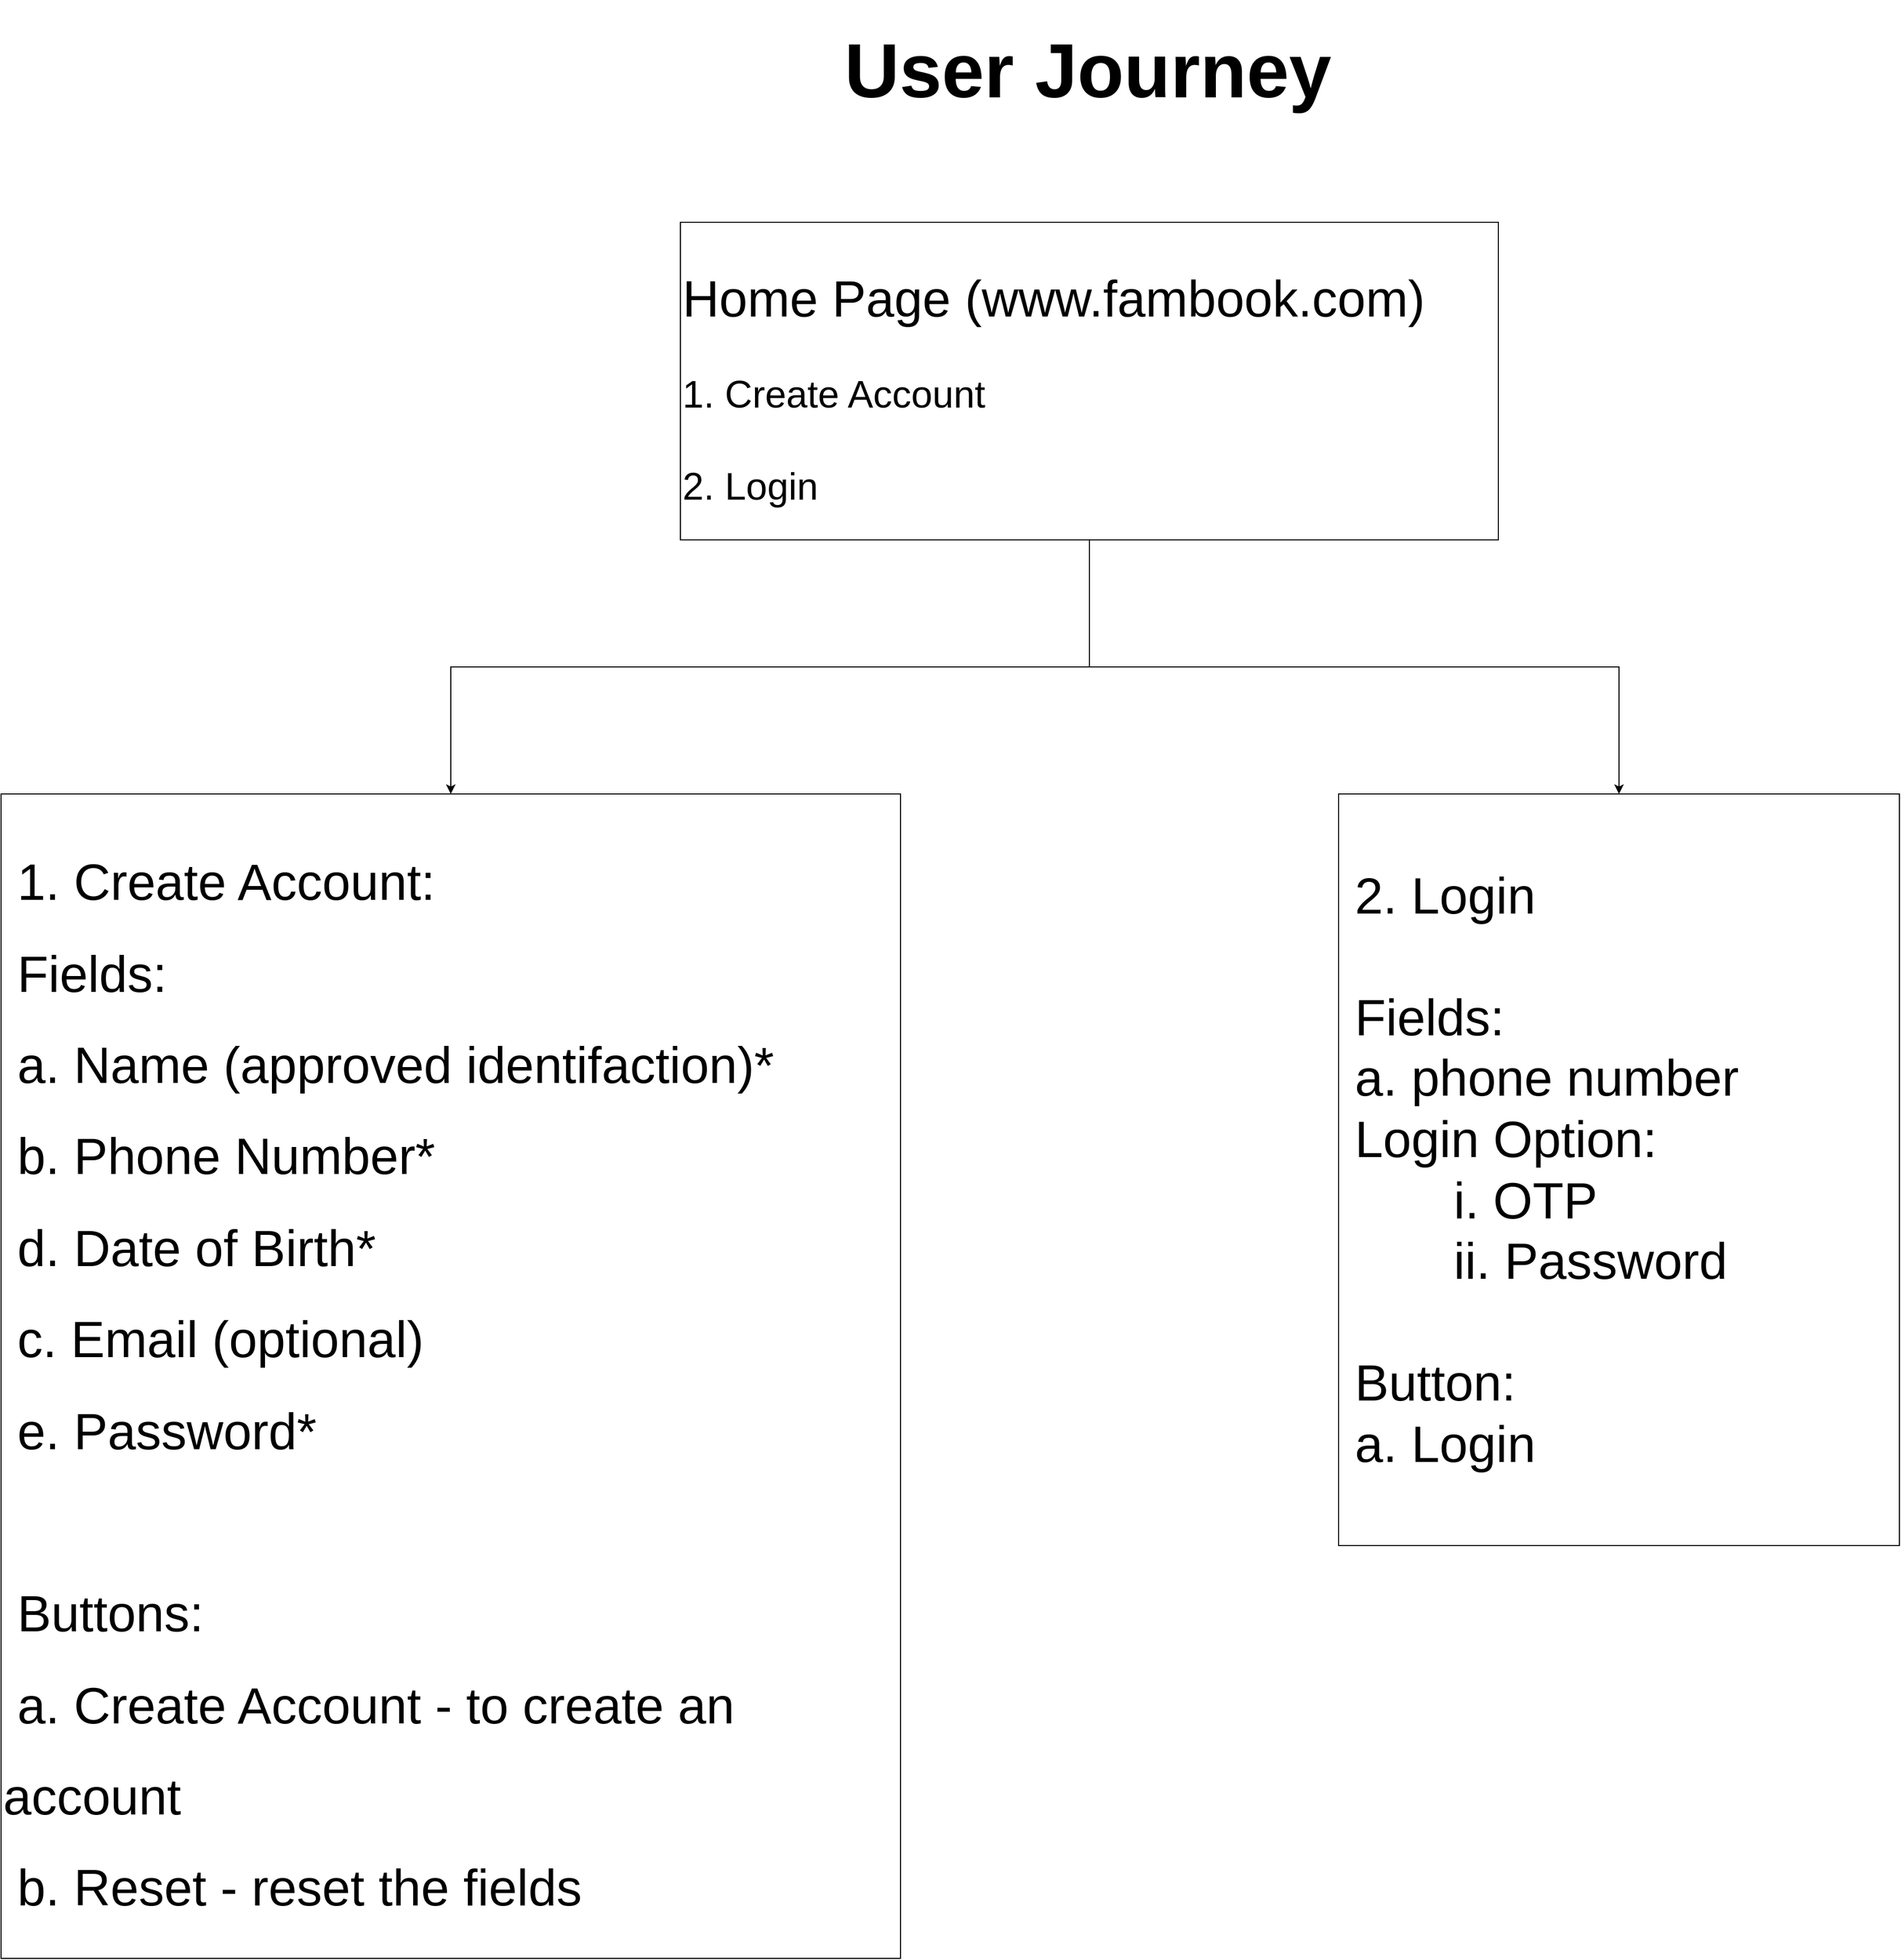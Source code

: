 <mxfile version="20.8.11" type="device" pages="3"><diagram id="A5MS5n2URlKEURcw9A19" name="User-Journey"><mxGraphModel dx="2049" dy="1137" grid="1" gridSize="10" guides="1" tooltips="1" connect="1" arrows="1" fold="1" page="1" pageScale="1" pageWidth="2336" pageHeight="1654" math="0" shadow="0"><root><mxCell id="0"/><mxCell id="1" parent="0"/><mxCell id="qGjxoe1bMvB70Hubw6pJ-1" value="&lt;h1&gt;&lt;font style=&quot;font-size: 72px;&quot;&gt;User Journey&lt;/font&gt;&lt;/h1&gt;" style="text;html=1;strokeColor=none;fillColor=none;spacing=5;spacingTop=-20;whiteSpace=wrap;overflow=hidden;rounded=0;fontSize=18;" parent="1" vertex="1"><mxGeometry x="932" y="20" width="472" height="110" as="geometry"/></mxCell><mxCell id="qGjxoe1bMvB70Hubw6pJ-4" value="" style="edgeStyle=orthogonalEdgeStyle;rounded=0;orthogonalLoop=1;jettySize=auto;html=1;fontSize=72;" parent="1" source="qGjxoe1bMvB70Hubw6pJ-2" target="qGjxoe1bMvB70Hubw6pJ-3" edge="1"><mxGeometry relative="1" as="geometry"/></mxCell><mxCell id="qGjxoe1bMvB70Hubw6pJ-6" style="edgeStyle=orthogonalEdgeStyle;rounded=0;orthogonalLoop=1;jettySize=auto;html=1;fontSize=36;" parent="1" source="qGjxoe1bMvB70Hubw6pJ-2" target="qGjxoe1bMvB70Hubw6pJ-5" edge="1"><mxGeometry relative="1" as="geometry"/></mxCell><mxCell id="qGjxoe1bMvB70Hubw6pJ-2" value="&lt;font style=&quot;&quot;&gt;&lt;span style=&quot;font-size: 48px;&quot;&gt;Home Page (www.fambook.com)&lt;/span&gt;&lt;br&gt;&lt;div style=&quot;&quot;&gt;&lt;span style=&quot;font-size: 36px; background-color: initial;&quot;&gt;1. Create Account&lt;/span&gt;&lt;/div&gt;&lt;div style=&quot;&quot;&gt;&lt;span style=&quot;background-color: initial; font-size: 36px;&quot;&gt;2. Login&lt;/span&gt;&lt;/div&gt;&lt;/font&gt;" style="rounded=0;whiteSpace=wrap;html=1;fontSize=72;align=left;" parent="1" vertex="1"><mxGeometry x="782" y="220" width="773" height="300" as="geometry"/></mxCell><mxCell id="qGjxoe1bMvB70Hubw6pJ-3" value="&lt;font style=&quot;font-size: 48px;&quot;&gt;&amp;nbsp;1. Create Account:&lt;br&gt;&amp;nbsp;Fields:&lt;br&gt;&amp;nbsp;a. Name (approved identifaction)*&lt;br&gt;&amp;nbsp;b. Phone Number*&lt;br&gt;&amp;nbsp;d. Date of Birth*&lt;br&gt;&amp;nbsp;c. Email (optional)&lt;br&gt;&amp;nbsp;e. Password*&lt;br&gt;&lt;br&gt;&amp;nbsp;Buttons:&lt;br&gt;&amp;nbsp;a. Create Account - to create an account&lt;br&gt;&amp;nbsp;b. Reset - reset the fields&lt;/font&gt;" style="rounded=0;whiteSpace=wrap;html=1;fontSize=72;align=left;" parent="1" vertex="1"><mxGeometry x="140" y="760" width="850" height="1100" as="geometry"/></mxCell><mxCell id="qGjxoe1bMvB70Hubw6pJ-5" value="&lt;font style=&quot;font-size: 48px;&quot;&gt;&amp;nbsp;2. Login&lt;br&gt;&lt;br&gt;&amp;nbsp;Fields:&lt;br&gt;&amp;nbsp;a. phone number&lt;br&gt;&amp;nbsp;Login Option:&lt;br&gt;&amp;nbsp;&lt;span style=&quot;white-space: pre;&quot;&gt;&#9;&lt;/span&gt;i. OTP&lt;br&gt;&amp;nbsp;&lt;span style=&quot;white-space: pre;&quot;&gt;&#9;&lt;/span&gt;ii. Password&lt;br&gt;&lt;br&gt;&amp;nbsp;Button:&lt;br&gt;&amp;nbsp;a. Login&lt;/font&gt;" style="rounded=0;whiteSpace=wrap;html=1;fontSize=36;align=left;" parent="1" vertex="1"><mxGeometry x="1404" y="760" width="530" height="710" as="geometry"/></mxCell></root></mxGraphModel></diagram><diagram name="Features" id="YN_Wih0QCSXZEUkAjNOI"><mxGraphModel dx="2049" dy="1137" grid="1" gridSize="10" guides="1" tooltips="1" connect="1" arrows="1" fold="1" page="1" pageScale="1" pageWidth="3300" pageHeight="2339" math="0" shadow="0"><root><mxCell id="0"/><mxCell id="1" parent="0"/><mxCell id="1tD0bcX6Z-rMzXOjAC1w-8" style="edgeStyle=orthogonalEdgeStyle;rounded=0;orthogonalLoop=1;jettySize=auto;html=1;entryX=0;entryY=0.5;entryDx=0;entryDy=0;fontSize=10;" parent="1" source="1tD0bcX6Z-rMzXOjAC1w-3" target="1tD0bcX6Z-rMzXOjAC1w-6" edge="1"><mxGeometry relative="1" as="geometry"/></mxCell><mxCell id="1tD0bcX6Z-rMzXOjAC1w-3" value="New User&lt;br&gt;" style="rounded=0;whiteSpace=wrap;html=1;" parent="1" vertex="1"><mxGeometry x="580" y="180" width="140" height="70" as="geometry"/></mxCell><mxCell id="1tD0bcX6Z-rMzXOjAC1w-9" style="edgeStyle=orthogonalEdgeStyle;rounded=0;orthogonalLoop=1;jettySize=auto;html=1;entryX=0;entryY=0.5;entryDx=0;entryDy=0;fontSize=10;" parent="1" source="1tD0bcX6Z-rMzXOjAC1w-4" target="1tD0bcX6Z-rMzXOjAC1w-7" edge="1"><mxGeometry relative="1" as="geometry"/></mxCell><mxCell id="1tD0bcX6Z-rMzXOjAC1w-4" value="Existing User, Part of Family/Group" style="rounded=0;whiteSpace=wrap;html=1;" parent="1" vertex="1"><mxGeometry x="580" y="410" width="140" height="80" as="geometry"/></mxCell><mxCell id="1tD0bcX6Z-rMzXOjAC1w-6" value="&lt;font style=&quot;font-size: 24px;&quot;&gt;1. Create Family&lt;br&gt;2. Create Group&lt;br&gt;3. Join Family&lt;br&gt;4. Join Group&lt;/font&gt;" style="rounded=0;whiteSpace=wrap;html=1;align=left;" parent="1" vertex="1"><mxGeometry x="760" y="125" width="330" height="180" as="geometry"/></mxCell><mxCell id="1tD0bcX6Z-rMzXOjAC1w-7" value="&lt;font style=&quot;font-size: 24px;&quot;&gt;1. Leave Family&lt;br&gt;2. Create Group&lt;br&gt;3. Leave Group&lt;br&gt;4. Join Group&lt;/font&gt;" style="rounded=0;whiteSpace=wrap;html=1;align=left;" parent="1" vertex="1"><mxGeometry x="760" y="360" width="330" height="180" as="geometry"/></mxCell><mxCell id="1tD0bcX6Z-rMzXOjAC1w-10" value="&lt;font style=&quot;font-size: 18px;&quot;&gt;Join Group - Require a request Code&lt;/font&gt;" style="rounded=0;whiteSpace=wrap;html=1;fontSize=10;align=left;" parent="1" vertex="1"><mxGeometry x="1200" y="400" width="390" height="100" as="geometry"/></mxCell><mxCell id="1tD0bcX6Z-rMzXOjAC1w-14" value="&lt;font style=&quot;font-size: 18px;&quot;&gt;Join Family - Require a request Code and approval from Admin&lt;/font&gt;" style="rounded=0;whiteSpace=wrap;html=1;fontSize=10;align=left;" parent="1" vertex="1"><mxGeometry x="1200" y="210" width="390" height="115" as="geometry"/></mxCell><mxCell id="1tD0bcX6Z-rMzXOjAC1w-15" value="&lt;font size=&quot;3&quot;&gt;Create Family -&lt;br&gt;1. Family name&lt;br&gt;&lt;div style=&quot;&quot;&gt;&lt;span style=&quot;background-color: initial;&quot;&gt;2. The user will be admin of the newly created Family&lt;/span&gt;&lt;/div&gt;&lt;div style=&quot;&quot;&gt;&lt;span style=&quot;background-color: initial;&quot;&gt;&lt;br&gt;&lt;/span&gt;&lt;/div&gt;&lt;div style=&quot;&quot;&gt;&lt;span style=&quot;background-color: initial;&quot;&gt;Checks:&amp;nbsp;&lt;/span&gt;&lt;/div&gt;&lt;div style=&quot;&quot;&gt;&lt;span style=&quot;background-color: initial;&quot;&gt;1. Check if user is already part of another family&lt;/span&gt;&lt;/div&gt;&lt;/font&gt;" style="rounded=0;whiteSpace=wrap;html=1;fontSize=10;align=left;" parent="1" vertex="1"><mxGeometry x="1200" y="70" width="390" height="130" as="geometry"/></mxCell><mxCell id="1tD0bcX6Z-rMzXOjAC1w-17" value="Create Group-&lt;br&gt;1. Group Name&lt;br&gt;2. user who created the group will be Admin By default&lt;br&gt;sub-Groups*" style="rounded=0;whiteSpace=wrap;html=1;fontSize=18;align=left;" parent="1" vertex="1"><mxGeometry x="1200" y="510" width="390" height="160" as="geometry"/></mxCell><mxCell id="1tD0bcX6Z-rMzXOjAC1w-18" value="&lt;font style=&quot;font-size: 18px;&quot;&gt;Join Family - Require a request Code and approval from Admin&lt;/font&gt;" style="rounded=0;whiteSpace=wrap;html=1;fontSize=10;align=left;" parent="1" vertex="1"><mxGeometry x="510" y="1330" width="390" height="115" as="geometry"/></mxCell><mxCell id="1tD0bcX6Z-rMzXOjAC1w-21" value="" style="edgeStyle=orthogonalEdgeStyle;rounded=0;orthogonalLoop=1;jettySize=auto;html=1;fontSize=24;startArrow=none;" parent="1" source="1tD0bcX6Z-rMzXOjAC1w-25" target="1tD0bcX6Z-rMzXOjAC1w-20" edge="1"><mxGeometry relative="1" as="geometry"/></mxCell><mxCell id="1tD0bcX6Z-rMzXOjAC1w-24" style="edgeStyle=orthogonalEdgeStyle;rounded=0;orthogonalLoop=1;jettySize=auto;html=1;exitX=1;exitY=0;exitDx=0;exitDy=0;entryX=0.5;entryY=1;entryDx=0;entryDy=0;fontSize=24;" parent="1" source="1tD0bcX6Z-rMzXOjAC1w-19" target="1tD0bcX6Z-rMzXOjAC1w-22" edge="1"><mxGeometry relative="1" as="geometry"/></mxCell><mxCell id="1tD0bcX6Z-rMzXOjAC1w-19" value="&lt;font size=&quot;3&quot;&gt;Create Family -&lt;br&gt;1. Family name&lt;br&gt;&lt;div style=&quot;&quot;&gt;&lt;span style=&quot;background-color: initial;&quot;&gt;2. The user will be admin of the newly created Family&lt;/span&gt;&lt;/div&gt;&lt;div style=&quot;&quot;&gt;&lt;span style=&quot;background-color: initial;&quot;&gt;&lt;br&gt;&lt;/span&gt;&lt;/div&gt;&lt;div style=&quot;&quot;&gt;&lt;span style=&quot;background-color: initial;&quot;&gt;Checks:&amp;nbsp;&lt;/span&gt;&lt;/div&gt;&lt;div style=&quot;&quot;&gt;&lt;span style=&quot;background-color: initial;&quot;&gt;1. Check if user is already part of another family&lt;/span&gt;&lt;/div&gt;&lt;/font&gt;" style="rounded=0;whiteSpace=wrap;html=1;fontSize=10;align=left;" parent="1" vertex="1"><mxGeometry x="510" y="1190" width="390" height="130" as="geometry"/></mxCell><mxCell id="1tD0bcX6Z-rMzXOjAC1w-28" value="" style="edgeStyle=orthogonalEdgeStyle;rounded=0;orthogonalLoop=1;jettySize=auto;html=1;fontSize=12;" parent="1" source="1tD0bcX6Z-rMzXOjAC1w-20" target="1tD0bcX6Z-rMzXOjAC1w-27" edge="1"><mxGeometry relative="1" as="geometry"/></mxCell><mxCell id="1tD0bcX6Z-rMzXOjAC1w-20" value="&lt;font size=&quot;3&quot;&gt;Request to Join -&amp;nbsp;&lt;br&gt;1. Phone Number&lt;br&gt;2. Nick name&lt;br&gt;3. Relation&lt;br&gt;&lt;br&gt;&lt;/font&gt;" style="rounded=0;whiteSpace=wrap;html=1;fontSize=10;align=left;" parent="1" vertex="1"><mxGeometry x="1070" y="1190" width="390" height="130" as="geometry"/></mxCell><mxCell id="1tD0bcX6Z-rMzXOjAC1w-22" value="Select Contacts to request joining the family" style="rounded=1;whiteSpace=wrap;html=1;fontSize=24;" parent="1" vertex="1"><mxGeometry x="810" y="1000" width="280" height="140" as="geometry"/></mxCell><mxCell id="1tD0bcX6Z-rMzXOjAC1w-26" value="" style="edgeStyle=orthogonalEdgeStyle;rounded=0;orthogonalLoop=1;jettySize=auto;html=1;fontSize=24;endArrow=none;" parent="1" source="1tD0bcX6Z-rMzXOjAC1w-19" target="1tD0bcX6Z-rMzXOjAC1w-25" edge="1"><mxGeometry relative="1" as="geometry"><mxPoint x="900.0" y="1255.0" as="sourcePoint"/><mxPoint x="990.0" y="1255.0" as="targetPoint"/></mxGeometry></mxCell><mxCell id="1tD0bcX6Z-rMzXOjAC1w-25" value="&lt;font style=&quot;font-size: 12px;&quot;&gt;Admin Action&lt;/font&gt;" style="text;html=1;strokeColor=none;fillColor=none;align=center;verticalAlign=middle;whiteSpace=wrap;rounded=0;fontSize=24;" parent="1" vertex="1"><mxGeometry x="910" y="1235" width="140" height="40" as="geometry"/></mxCell><mxCell id="1tD0bcX6Z-rMzXOjAC1w-27" value="&lt;font style=&quot;font-size: 18px;&quot;&gt;Pending Request List&lt;/font&gt;" style="whiteSpace=wrap;html=1;fontSize=10;align=left;rounded=0;" parent="1" vertex="1"><mxGeometry x="1610" y="1190" width="280" height="130" as="geometry"/></mxCell><mxCell id="MVSST1F3detl9UaLF5Kf-1" value="Actor" style="shape=umlActor;verticalLabelPosition=bottom;verticalAlign=top;html=1;outlineConnect=0;" vertex="1" parent="1"><mxGeometry x="2430" y="250" width="30" height="60" as="geometry"/></mxCell><mxCell id="MVSST1F3detl9UaLF5Kf-2" value="Family" style="rounded=0;whiteSpace=wrap;html=1;" vertex="1" parent="1"><mxGeometry x="2385" y="450" width="120" height="60" as="geometry"/></mxCell><mxCell id="MVSST1F3detl9UaLF5Kf-3" value="Hometown Journey" style="rounded=0;whiteSpace=wrap;html=1;" vertex="1" parent="1"><mxGeometry x="2620" y="410" width="120" height="60" as="geometry"/></mxCell><mxCell id="MVSST1F3detl9UaLF5Kf-6" value="Beach Trip" style="rounded=0;whiteSpace=wrap;html=1;" vertex="1" parent="1"><mxGeometry x="2690" y="250" width="120" height="60" as="geometry"/></mxCell></root></mxGraphModel></diagram><diagram id="V5VZ2O4R4v2IKh0h6mXU" name="Expense Manager"><mxGraphModel dx="1793" dy="995" grid="1" gridSize="10" guides="1" tooltips="1" connect="1" arrows="1" fold="1" page="1" pageScale="1" pageWidth="2336" pageHeight="1654" math="0" shadow="0"><root><mxCell id="0"/><mxCell id="1" parent="0"/><mxCell id="LjaIGKtGqpXLDixUwAko-9" style="edgeStyle=orthogonalEdgeStyle;rounded=0;orthogonalLoop=1;jettySize=auto;html=1;entryX=0.5;entryY=0;entryDx=0;entryDy=0;" edge="1" parent="1" source="pqc0GOsMhG05GYCI2Ox3-3" target="LjaIGKtGqpXLDixUwAko-5"><mxGeometry relative="1" as="geometry"><Array as="points"><mxPoint x="675" y="160"/><mxPoint x="410" y="160"/></Array></mxGeometry></mxCell><mxCell id="LjaIGKtGqpXLDixUwAko-10" style="edgeStyle=orthogonalEdgeStyle;rounded=0;orthogonalLoop=1;jettySize=auto;html=1;entryX=0.5;entryY=0;entryDx=0;entryDy=0;" edge="1" parent="1" source="pqc0GOsMhG05GYCI2Ox3-3" target="pqc0GOsMhG05GYCI2Ox3-5"><mxGeometry relative="1" as="geometry"><Array as="points"><mxPoint x="675" y="160"/><mxPoint x="610" y="160"/></Array></mxGeometry></mxCell><mxCell id="LjaIGKtGqpXLDixUwAko-11" style="edgeStyle=orthogonalEdgeStyle;rounded=0;orthogonalLoop=1;jettySize=auto;html=1;" edge="1" parent="1" source="pqc0GOsMhG05GYCI2Ox3-3" target="pqc0GOsMhG05GYCI2Ox3-7"><mxGeometry relative="1" as="geometry"><Array as="points"><mxPoint x="675" y="160"/><mxPoint x="950" y="160"/></Array></mxGeometry></mxCell><mxCell id="LjaIGKtGqpXLDixUwAko-12" style="edgeStyle=orthogonalEdgeStyle;rounded=0;orthogonalLoop=1;jettySize=auto;html=1;entryX=0.5;entryY=0;entryDx=0;entryDy=0;" edge="1" parent="1" source="pqc0GOsMhG05GYCI2Ox3-3" target="pqc0GOsMhG05GYCI2Ox3-6"><mxGeometry relative="1" as="geometry"><Array as="points"><mxPoint x="675" y="160"/><mxPoint x="820" y="160"/></Array></mxGeometry></mxCell><mxCell id="pqc0GOsMhG05GYCI2Ox3-3" value="Actor" style="shape=umlActor;verticalLabelPosition=bottom;verticalAlign=top;html=1;outlineConnect=0;" vertex="1" parent="1"><mxGeometry x="660" y="30" width="30" height="60" as="geometry"/></mxCell><mxCell id="pqc0GOsMhG05GYCI2Ox3-10" value="" style="edgeStyle=orthogonalEdgeStyle;rounded=0;orthogonalLoop=1;jettySize=auto;html=1;" edge="1" parent="1" source="pqc0GOsMhG05GYCI2Ox3-5" target="pqc0GOsMhG05GYCI2Ox3-9"><mxGeometry relative="1" as="geometry"><Array as="points"><mxPoint x="610" y="380"/><mxPoint x="790" y="380"/></Array></mxGeometry></mxCell><mxCell id="pqc0GOsMhG05GYCI2Ox3-5" value="Add Expense" style="rounded=0;whiteSpace=wrap;html=1;" vertex="1" parent="1"><mxGeometry x="550" y="240" width="120" height="60" as="geometry"/></mxCell><mxCell id="LjaIGKtGqpXLDixUwAko-4" style="edgeStyle=orthogonalEdgeStyle;rounded=0;orthogonalLoop=1;jettySize=auto;html=1;entryX=0.643;entryY=-0.002;entryDx=0;entryDy=0;entryPerimeter=0;" edge="1" parent="1" source="pqc0GOsMhG05GYCI2Ox3-6" target="pqc0GOsMhG05GYCI2Ox3-9"><mxGeometry relative="1" as="geometry"/></mxCell><mxCell id="pqc0GOsMhG05GYCI2Ox3-6" value="Edit Expense" style="rounded=0;whiteSpace=wrap;html=1;" vertex="1" parent="1"><mxGeometry x="760" y="240" width="120" height="60" as="geometry"/></mxCell><mxCell id="LjaIGKtGqpXLDixUwAko-2" value="" style="edgeStyle=orthogonalEdgeStyle;rounded=0;orthogonalLoop=1;jettySize=auto;html=1;" edge="1" parent="1" source="pqc0GOsMhG05GYCI2Ox3-7" target="LjaIGKtGqpXLDixUwAko-1"><mxGeometry relative="1" as="geometry"><Array as="points"><mxPoint x="950" y="350"/><mxPoint x="1323" y="350"/></Array></mxGeometry></mxCell><mxCell id="pqc0GOsMhG05GYCI2Ox3-7" value="Delete Expense" style="rounded=0;whiteSpace=wrap;html=1;" vertex="1" parent="1"><mxGeometry x="890" y="240" width="120" height="60" as="geometry"/></mxCell><mxCell id="pqc0GOsMhG05GYCI2Ox3-9" value="(OCR)&lt;br&gt;1. Date [Autofill, editable]&lt;br&gt;2. Item name (title) [user filled]&lt;br&gt;3. Amount [user filled]&lt;br&gt;&lt;strike&gt;4. Category &lt;/strike&gt;[dropdown, autofill ,editable]&lt;br&gt;5. Sub-Category/Tag [dropdown, user-fileld]&lt;br&gt;5. Personal/Family/Group ? [Dropdown, Default - Personal]&lt;br&gt;6. Spent By [@Person], split [equal/unequally] {only for Groups}" style="rounded=0;whiteSpace=wrap;html=1;" vertex="1" parent="1"><mxGeometry x="660" y="460" width="460" height="160" as="geometry"/></mxCell><mxCell id="LjaIGKtGqpXLDixUwAko-1" value="User Warnings:&amp;nbsp;&lt;br&gt;Delete From Source - &quot;it will delete the transaction from all Groups&quot;&lt;br&gt;&lt;strike&gt;Delete From Group - &quot;It will be deleted from personal expense as well?&quot;&lt;/strike&gt;" style="rounded=0;whiteSpace=wrap;html=1;" vertex="1" parent="1"><mxGeometry x="1168" y="470" width="310" height="140" as="geometry"/></mxCell><mxCell id="LjaIGKtGqpXLDixUwAko-7" value="" style="edgeStyle=orthogonalEdgeStyle;rounded=0;orthogonalLoop=1;jettySize=auto;html=1;" edge="1" parent="1" source="LjaIGKtGqpXLDixUwAko-5" target="LjaIGKtGqpXLDixUwAko-6"><mxGeometry relative="1" as="geometry"/></mxCell><mxCell id="LjaIGKtGqpXLDixUwAko-5" value="Recurring Expense" style="rounded=0;whiteSpace=wrap;html=1;" vertex="1" parent="1"><mxGeometry x="350" y="240" width="120" height="60" as="geometry"/></mxCell><mxCell id="LjaIGKtGqpXLDixUwAko-6" value="1. Pay Date [user-filled, optional]&lt;br&gt;2. expense name [userfilled]&lt;br&gt;3. Amount [userfilled]&lt;br&gt;&lt;strike style=&quot;border-color: var(--border-color);&quot;&gt;4. Category&amp;nbsp;&lt;/strike&gt;[dropdown, autofill ,editable]&lt;br&gt;5. Sub-Category/Tag [dropdown, user-filled]&lt;br style=&quot;border-color: var(--border-color);&quot;&gt;5. Personal/Family/Group ? [Dropdown, Default - Personal]&lt;br style=&quot;border-color: var(--border-color);&quot;&gt;6. Spent By [@Person], split [equal/unequally] {only for Groups}&lt;br&gt;7. Recurrences {monthly, fort-night, quarterly, etc.}&lt;br&gt;8. Start Date [Default: today, date picker]&lt;br&gt;9. End Date [user filled, date picker, optional]" style="rounded=0;whiteSpace=wrap;html=1;" vertex="1" parent="1"><mxGeometry x="70" y="440" width="550" height="200" as="geometry"/></mxCell></root></mxGraphModel></diagram></mxfile>